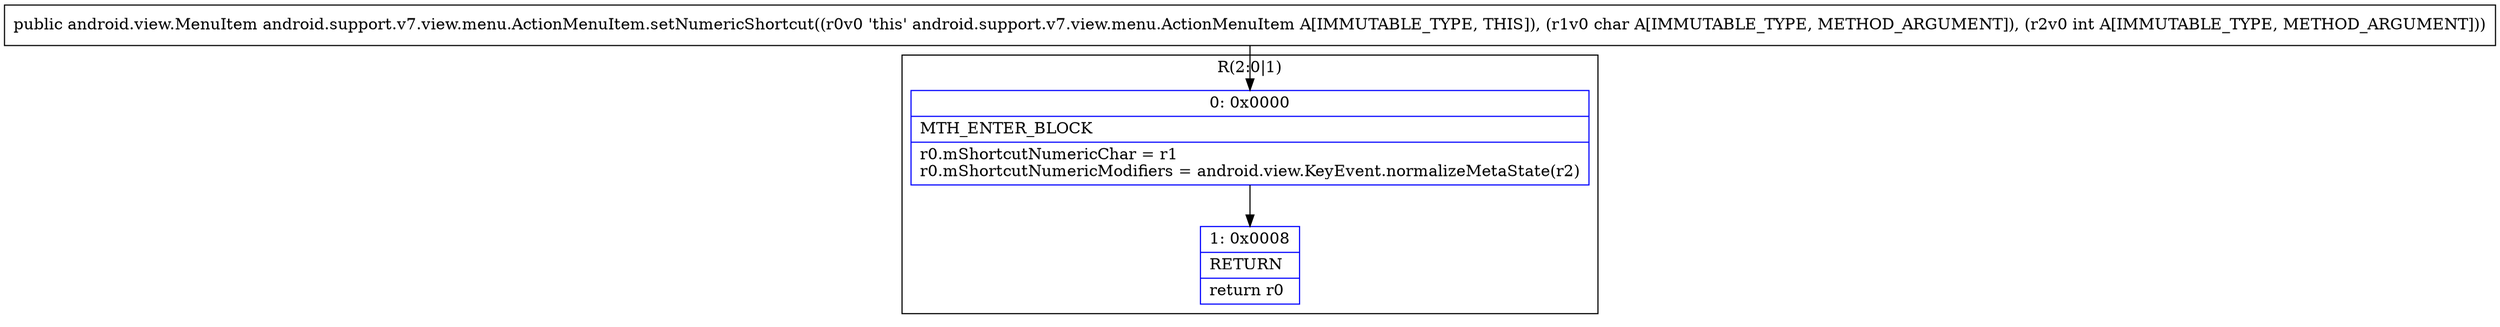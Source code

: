 digraph "CFG forandroid.support.v7.view.menu.ActionMenuItem.setNumericShortcut(CI)Landroid\/view\/MenuItem;" {
subgraph cluster_Region_1168753951 {
label = "R(2:0|1)";
node [shape=record,color=blue];
Node_0 [shape=record,label="{0\:\ 0x0000|MTH_ENTER_BLOCK\l|r0.mShortcutNumericChar = r1\lr0.mShortcutNumericModifiers = android.view.KeyEvent.normalizeMetaState(r2)\l}"];
Node_1 [shape=record,label="{1\:\ 0x0008|RETURN\l|return r0\l}"];
}
MethodNode[shape=record,label="{public android.view.MenuItem android.support.v7.view.menu.ActionMenuItem.setNumericShortcut((r0v0 'this' android.support.v7.view.menu.ActionMenuItem A[IMMUTABLE_TYPE, THIS]), (r1v0 char A[IMMUTABLE_TYPE, METHOD_ARGUMENT]), (r2v0 int A[IMMUTABLE_TYPE, METHOD_ARGUMENT])) }"];
MethodNode -> Node_0;
Node_0 -> Node_1;
}

